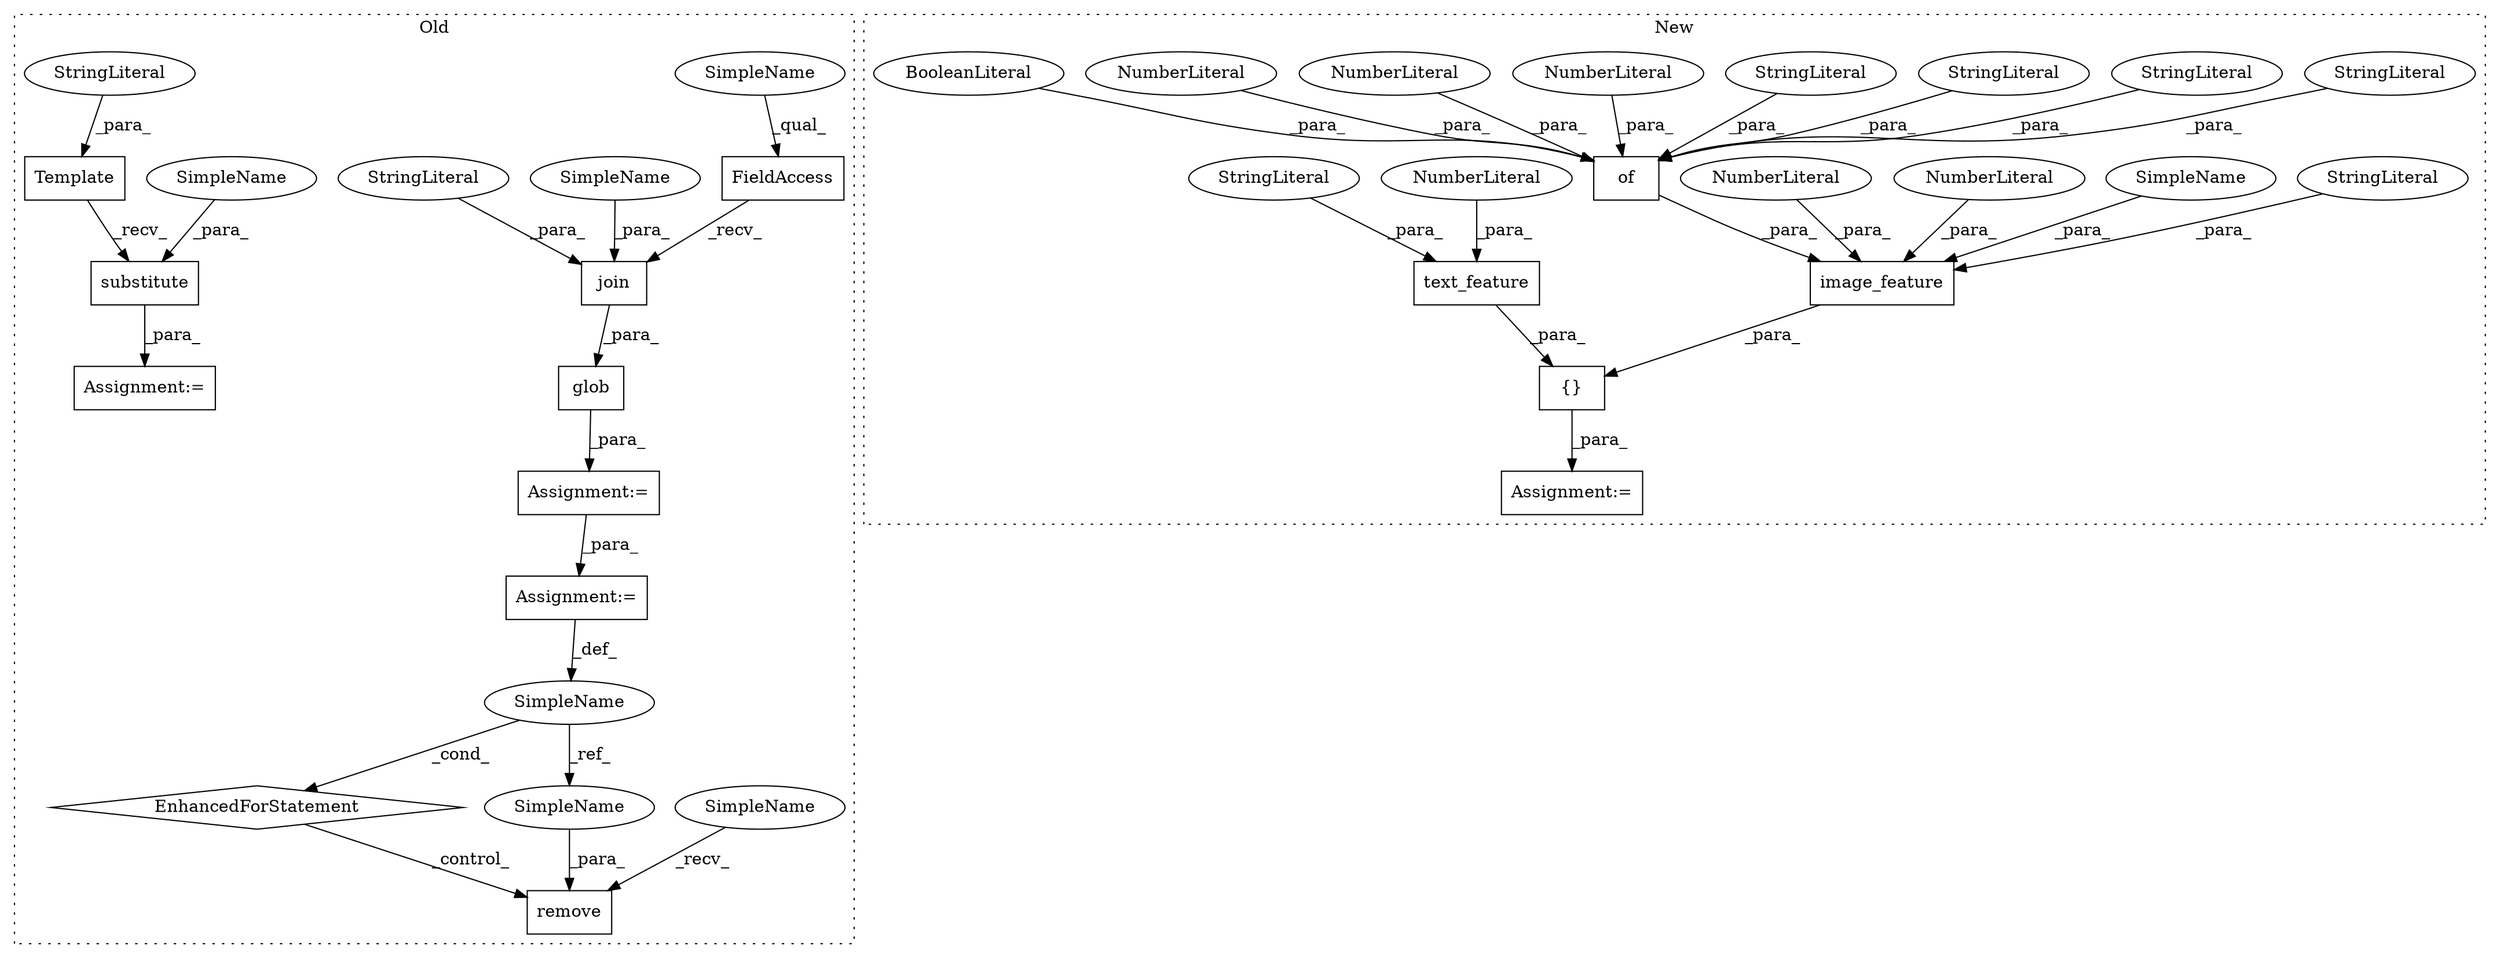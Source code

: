 digraph G {
subgraph cluster0 {
1 [label="join" a="32" s="13019,13049" l="5,1" shape="box"];
7 [label="FieldAccess" a="22" s="13011" l="7" shape="box"];
12 [label="EnhancedForStatement" a="70" s="13057,13132" l="53,2" shape="diamond"];
13 [label="glob" a="32" s="13006,13050" l="5,1" shape="box"];
14 [label="SimpleName" a="42" s="13117" l="2" shape="ellipse"];
15 [label="remove" a="32" s="13145,13154" l="7,1" shape="box"];
19 [label="substitute" a="32" s="12699,12727" l="11,1" shape="box"];
22 [label="Assignment:=" a="7" s="12421" l="1" shape="box"];
24 [label="StringLiteral" a="45" s="13042" l="7" shape="ellipse"];
25 [label="Assignment:=" a="7" s="13057,13132" l="53,2" shape="box"];
26 [label="Assignment:=" a="7" s="13000" l="1" shape="box"];
30 [label="Template" a="32" s="12422,12697" l="9,1" shape="box"];
31 [label="StringLiteral" a="45" s="12431" l="266" shape="ellipse"];
32 [label="SimpleName" a="42" s="13011" l="2" shape="ellipse"];
33 [label="SimpleName" a="42" s="13142" l="2" shape="ellipse"];
34 [label="SimpleName" a="42" s="13024" l="17" shape="ellipse"];
35 [label="SimpleName" a="42" s="12710" l="17" shape="ellipse"];
37 [label="SimpleName" a="42" s="13152" l="2" shape="ellipse"];
label = "Old";
style="dotted";
}
subgraph cluster1 {
2 [label="of" a="32" s="12071,12128" l="3,1" shape="box"];
3 [label="StringLiteral" a="45" s="12112" l="14" shape="ellipse"];
4 [label="StringLiteral" a="45" s="12074" l="11" shape="ellipse"];
5 [label="StringLiteral" a="45" s="12102" l="7" shape="ellipse"];
6 [label="StringLiteral" a="45" s="12091" l="8" shape="ellipse"];
8 [label="NumberLiteral" a="34" s="12127" l="1" shape="ellipse"];
9 [label="NumberLiteral" a="34" s="12110" l="1" shape="ellipse"];
10 [label="NumberLiteral" a="34" s="12100" l="1" shape="ellipse"];
11 [label="{}" a="4" s="12025,12165" l="1,1" shape="box"];
16 [label="image_feature" a="32" s="12026,12133" l="14,1" shape="box"];
17 [label="NumberLiteral" a="34" s="12132" l="1" shape="ellipse"];
18 [label="NumberLiteral" a="34" s="12130" l="1" shape="ellipse"];
20 [label="BooleanLiteral" a="9" s="12086" l="4" shape="ellipse"];
21 [label="StringLiteral" a="45" s="12058" l="8" shape="ellipse"];
23 [label="Assignment:=" a="7" s="12007" l="1" shape="box"];
27 [label="text_feature" a="32" s="12135,12164" l="13,1" shape="box"];
28 [label="NumberLiteral" a="34" s="12156" l="1" shape="ellipse"];
29 [label="StringLiteral" a="45" s="12158" l="6" shape="ellipse"];
36 [label="SimpleName" a="42" s="12040" l="17" shape="ellipse"];
label = "New";
style="dotted";
}
1 -> 13 [label="_para_"];
2 -> 16 [label="_para_"];
3 -> 2 [label="_para_"];
4 -> 2 [label="_para_"];
5 -> 2 [label="_para_"];
6 -> 2 [label="_para_"];
7 -> 1 [label="_recv_"];
8 -> 2 [label="_para_"];
9 -> 2 [label="_para_"];
10 -> 2 [label="_para_"];
11 -> 23 [label="_para_"];
12 -> 15 [label="_control_"];
13 -> 26 [label="_para_"];
14 -> 12 [label="_cond_"];
14 -> 37 [label="_ref_"];
16 -> 11 [label="_para_"];
17 -> 16 [label="_para_"];
18 -> 16 [label="_para_"];
19 -> 22 [label="_para_"];
20 -> 2 [label="_para_"];
21 -> 16 [label="_para_"];
24 -> 1 [label="_para_"];
25 -> 14 [label="_def_"];
26 -> 25 [label="_para_"];
27 -> 11 [label="_para_"];
28 -> 27 [label="_para_"];
29 -> 27 [label="_para_"];
30 -> 19 [label="_recv_"];
31 -> 30 [label="_para_"];
32 -> 7 [label="_qual_"];
33 -> 15 [label="_recv_"];
34 -> 1 [label="_para_"];
35 -> 19 [label="_para_"];
36 -> 16 [label="_para_"];
37 -> 15 [label="_para_"];
}